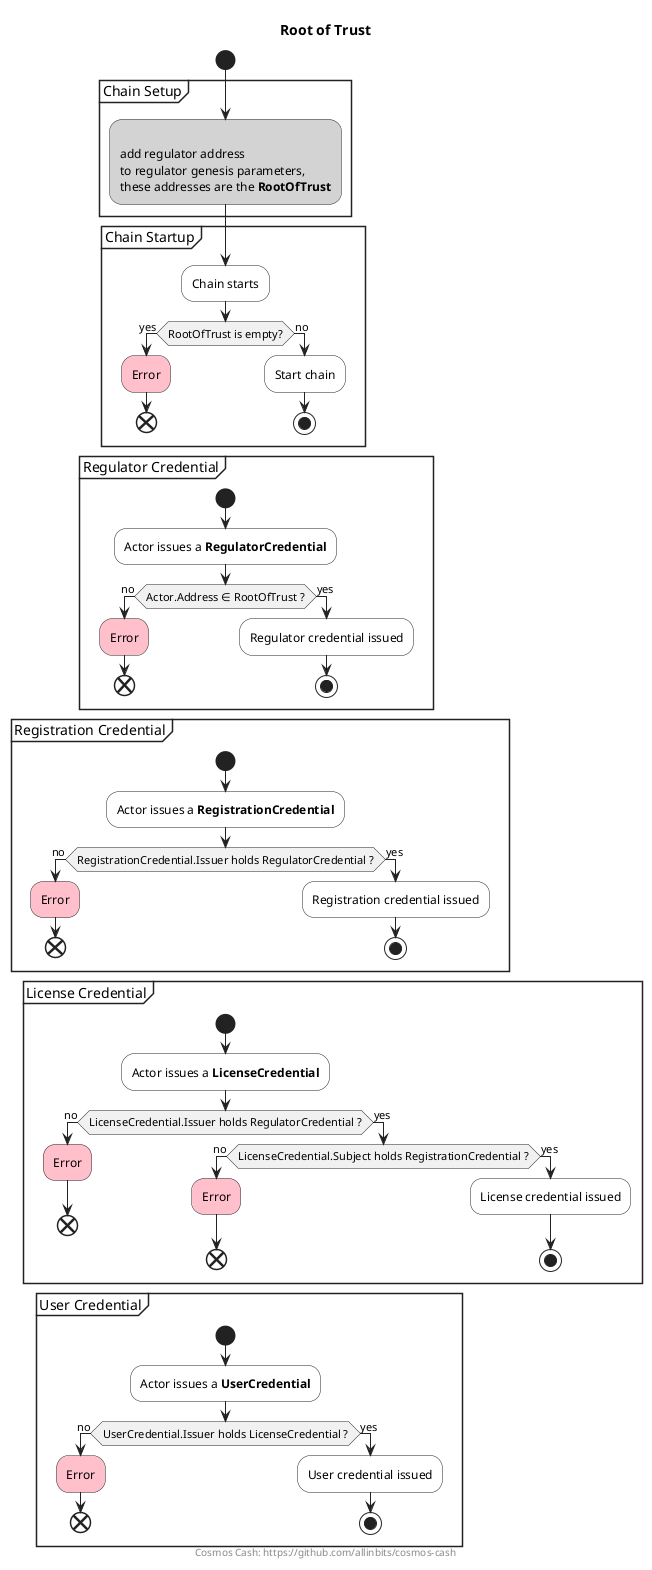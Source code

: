 @startuml

title Root of Trust
footer Cosmos Cash: https://github.com/allinbits/cosmos-cash

<style>
activityDiagram {
  LineColor #222
  FontName sans
}
</style>
skinparam monochrome false
skinparam shadowing false


start
partition "Chain Setup" {
    #lightgray:
    add regulator address
    to regulator genesis parameters,
    these addresses are the **RootOfTrust**;
}


partition "Chain Startup" {
    #white:Chain starts;
    if (RootOfTrust is empty?) then (yes)
        #pink:Error;
        end
    else (no)
        #white:Start chain;
        stop
    endif
}



partition "Regulator Credential" {
start

#white:Actor issues a **RegulatorCredential**;
if (Actor.Address ∈ RootOfTrust ?) then (no)
    #pink:Error;
    end
else (yes)
    #white:Regulator credential issued;
    stop
endif
}

partition "Registration Credential" {
start
#white:Actor issues a **RegistrationCredential**;
if (RegistrationCredential.Issuer holds RegulatorCredential ?) then (no)
    #pink:Error;
    end
else (yes)
    #white:Registration credential issued;
    stop
endif
}

partition "License Credential" {
start
#white:Actor issues a **LicenseCredential**;
if (LicenseCredential.Issuer holds RegulatorCredential ?) then (no)
    #pink:Error;
    end
else (yes)
    if (LicenseCredential.Subject holds RegistrationCredential ?) then (no)
        #pink:Error;
        end
    else (yes)
        #white:License credential issued;
        stop
    endif
endif
}


partition "User Credential" {
start
#white:Actor issues a **UserCredential**;
if (UserCredential.Issuer holds LicenseCredential ?) then (no)
    #pink:Error;
    end
else (yes)
    #white:User credential issued;
    stop
endif
}


@enduml